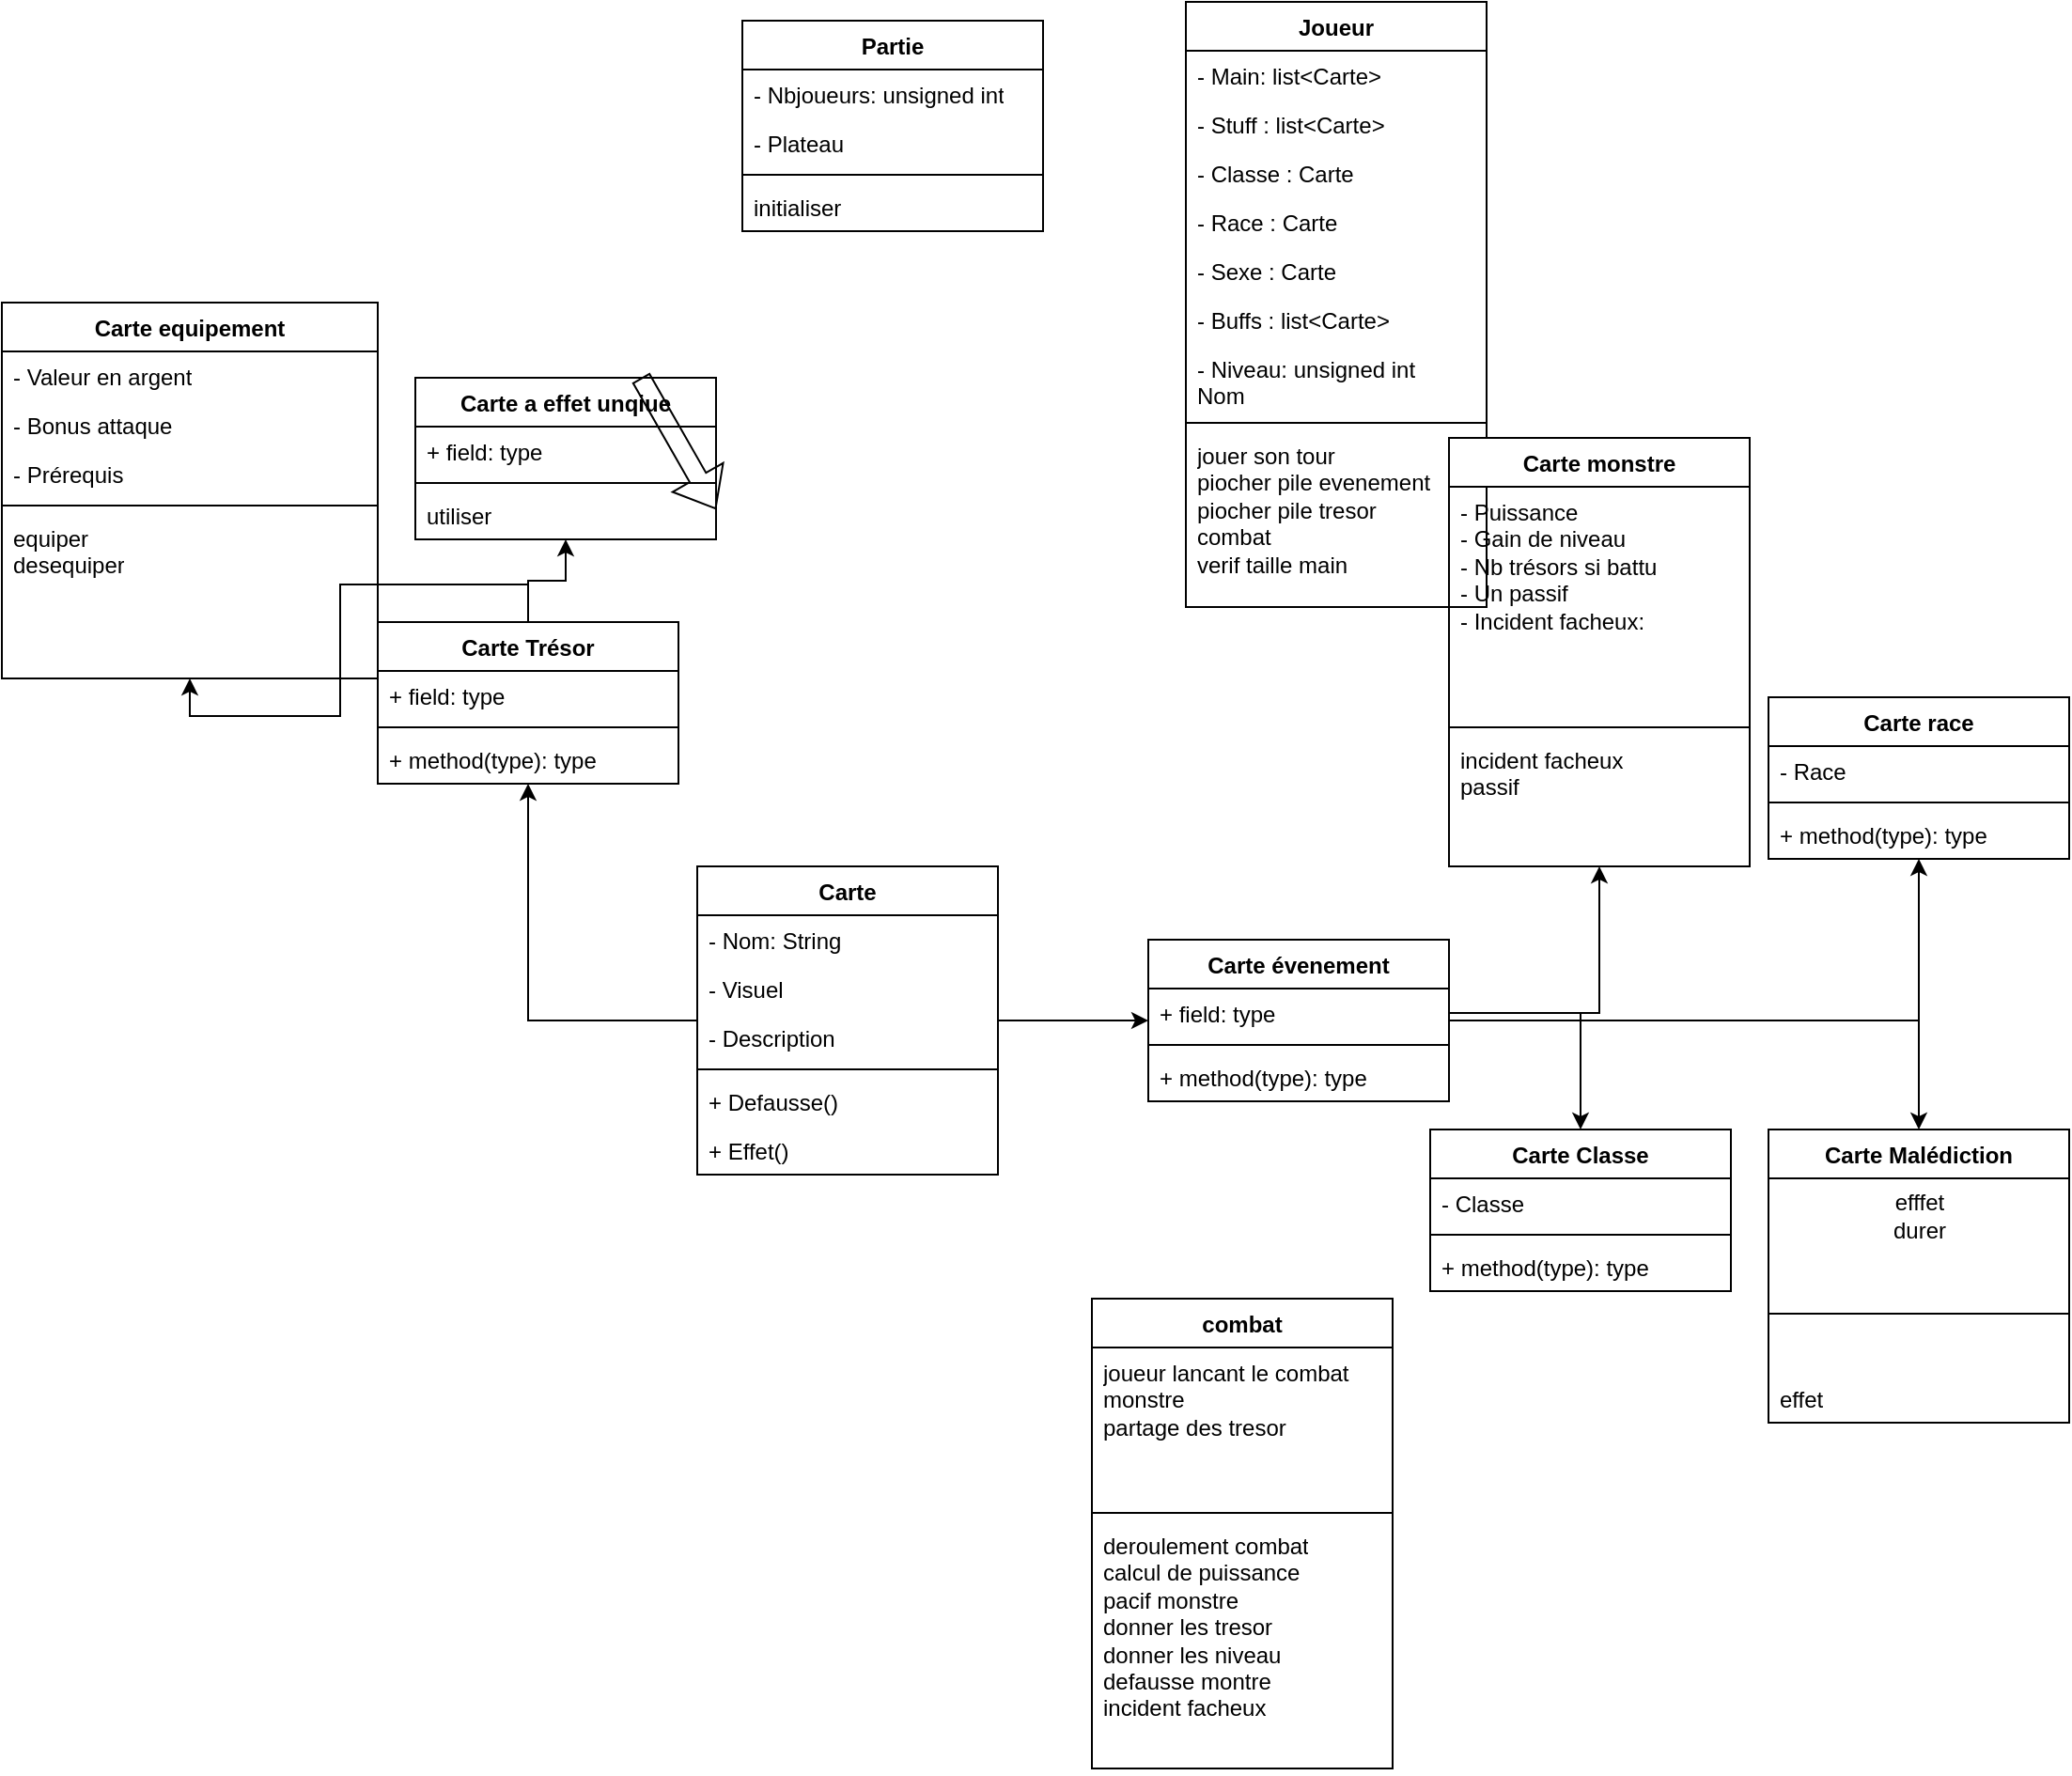 <mxfile version="21.0.8" type="device"><diagram id="C5RBs43oDa-KdzZeNtuy" name="Page-1"><mxGraphModel dx="1621" dy="494" grid="1" gridSize="10" guides="1" tooltips="1" connect="1" arrows="1" fold="1" page="1" pageScale="1" pageWidth="827" pageHeight="1169" math="0" shadow="0"><root><mxCell id="WIyWlLk6GJQsqaUBKTNV-0"/><mxCell id="WIyWlLk6GJQsqaUBKTNV-1" parent="WIyWlLk6GJQsqaUBKTNV-0"/><mxCell id="HWRYrcjjXOcNsMm2Y1wa-0" value="Partie" style="swimlane;fontStyle=1;align=center;verticalAlign=top;childLayout=stackLayout;horizontal=1;startSize=26;horizontalStack=0;resizeParent=1;resizeParentMax=0;resizeLast=0;collapsible=1;marginBottom=0;whiteSpace=wrap;html=1;" parent="WIyWlLk6GJQsqaUBKTNV-1" vertex="1"><mxGeometry x="254" y="100" width="160" height="112" as="geometry"/></mxCell><mxCell id="HWRYrcjjXOcNsMm2Y1wa-1" value="- Nbjoueurs: unsigned int" style="text;strokeColor=none;fillColor=none;align=left;verticalAlign=top;spacingLeft=4;spacingRight=4;overflow=hidden;rotatable=0;points=[[0,0.5],[1,0.5]];portConstraint=eastwest;whiteSpace=wrap;html=1;" parent="HWRYrcjjXOcNsMm2Y1wa-0" vertex="1"><mxGeometry y="26" width="160" height="26" as="geometry"/></mxCell><mxCell id="HWRYrcjjXOcNsMm2Y1wa-5" value="- Plateau" style="text;strokeColor=none;fillColor=none;align=left;verticalAlign=top;spacingLeft=4;spacingRight=4;overflow=hidden;rotatable=0;points=[[0,0.5],[1,0.5]];portConstraint=eastwest;whiteSpace=wrap;html=1;" parent="HWRYrcjjXOcNsMm2Y1wa-0" vertex="1"><mxGeometry y="52" width="160" height="26" as="geometry"/></mxCell><mxCell id="HWRYrcjjXOcNsMm2Y1wa-2" value="" style="line;strokeWidth=1;fillColor=none;align=left;verticalAlign=middle;spacingTop=-1;spacingLeft=3;spacingRight=3;rotatable=0;labelPosition=right;points=[];portConstraint=eastwest;strokeColor=inherit;" parent="HWRYrcjjXOcNsMm2Y1wa-0" vertex="1"><mxGeometry y="78" width="160" height="8" as="geometry"/></mxCell><mxCell id="HWRYrcjjXOcNsMm2Y1wa-3" value="&lt;div&gt;initialiser&lt;/div&gt;&lt;div&gt;&lt;br&gt;&lt;/div&gt;" style="text;strokeColor=none;fillColor=none;align=left;verticalAlign=top;spacingLeft=4;spacingRight=4;overflow=hidden;rotatable=0;points=[[0,0.5],[1,0.5]];portConstraint=eastwest;whiteSpace=wrap;html=1;" parent="HWRYrcjjXOcNsMm2Y1wa-0" vertex="1"><mxGeometry y="86" width="160" height="26" as="geometry"/></mxCell><mxCell id="HWRYrcjjXOcNsMm2Y1wa-6" value="Joueur" style="swimlane;fontStyle=1;align=center;verticalAlign=top;childLayout=stackLayout;horizontal=1;startSize=26;horizontalStack=0;resizeParent=1;resizeParentMax=0;resizeLast=0;collapsible=1;marginBottom=0;whiteSpace=wrap;html=1;" parent="WIyWlLk6GJQsqaUBKTNV-1" vertex="1"><mxGeometry x="490" y="90" width="160" height="322" as="geometry"/></mxCell><mxCell id="HWRYrcjjXOcNsMm2Y1wa-7" value="- Main: list&amp;lt;Carte&amp;gt;" style="text;strokeColor=none;fillColor=none;align=left;verticalAlign=top;spacingLeft=4;spacingRight=4;overflow=hidden;rotatable=0;points=[[0,0.5],[1,0.5]];portConstraint=eastwest;whiteSpace=wrap;html=1;" parent="HWRYrcjjXOcNsMm2Y1wa-6" vertex="1"><mxGeometry y="26" width="160" height="26" as="geometry"/></mxCell><mxCell id="HWRYrcjjXOcNsMm2Y1wa-10" value="- Stuff : list&amp;lt;Carte&amp;gt;" style="text;strokeColor=none;fillColor=none;align=left;verticalAlign=top;spacingLeft=4;spacingRight=4;overflow=hidden;rotatable=0;points=[[0,0.5],[1,0.5]];portConstraint=eastwest;whiteSpace=wrap;html=1;" parent="HWRYrcjjXOcNsMm2Y1wa-6" vertex="1"><mxGeometry y="52" width="160" height="26" as="geometry"/></mxCell><mxCell id="HWRYrcjjXOcNsMm2Y1wa-11" value="- Classe : Carte" style="text;strokeColor=none;fillColor=none;align=left;verticalAlign=top;spacingLeft=4;spacingRight=4;overflow=hidden;rotatable=0;points=[[0,0.5],[1,0.5]];portConstraint=eastwest;whiteSpace=wrap;html=1;" parent="HWRYrcjjXOcNsMm2Y1wa-6" vertex="1"><mxGeometry y="78" width="160" height="26" as="geometry"/></mxCell><mxCell id="HWRYrcjjXOcNsMm2Y1wa-12" value="- Race : Carte" style="text;strokeColor=none;fillColor=none;align=left;verticalAlign=top;spacingLeft=4;spacingRight=4;overflow=hidden;rotatable=0;points=[[0,0.5],[1,0.5]];portConstraint=eastwest;whiteSpace=wrap;html=1;" parent="HWRYrcjjXOcNsMm2Y1wa-6" vertex="1"><mxGeometry y="104" width="160" height="26" as="geometry"/></mxCell><mxCell id="HWRYrcjjXOcNsMm2Y1wa-13" value="- Sexe : Carte" style="text;strokeColor=none;fillColor=none;align=left;verticalAlign=top;spacingLeft=4;spacingRight=4;overflow=hidden;rotatable=0;points=[[0,0.5],[1,0.5]];portConstraint=eastwest;whiteSpace=wrap;html=1;" parent="HWRYrcjjXOcNsMm2Y1wa-6" vertex="1"><mxGeometry y="130" width="160" height="26" as="geometry"/></mxCell><mxCell id="HWRYrcjjXOcNsMm2Y1wa-14" value="- Buffs : list&amp;lt;Carte&amp;gt;" style="text;strokeColor=none;fillColor=none;align=left;verticalAlign=top;spacingLeft=4;spacingRight=4;overflow=hidden;rotatable=0;points=[[0,0.5],[1,0.5]];portConstraint=eastwest;whiteSpace=wrap;html=1;" parent="HWRYrcjjXOcNsMm2Y1wa-6" vertex="1"><mxGeometry y="156" width="160" height="26" as="geometry"/></mxCell><mxCell id="HWRYrcjjXOcNsMm2Y1wa-15" value="&lt;div&gt;- Niveau: unsigned int&lt;/div&gt;&lt;div&gt;Nom&lt;br&gt;&lt;/div&gt;" style="text;strokeColor=none;fillColor=none;align=left;verticalAlign=top;spacingLeft=4;spacingRight=4;overflow=hidden;rotatable=0;points=[[0,0.5],[1,0.5]];portConstraint=eastwest;whiteSpace=wrap;html=1;" parent="HWRYrcjjXOcNsMm2Y1wa-6" vertex="1"><mxGeometry y="182" width="160" height="38" as="geometry"/></mxCell><mxCell id="HWRYrcjjXOcNsMm2Y1wa-8" value="" style="line;strokeWidth=1;fillColor=none;align=left;verticalAlign=middle;spacingTop=-1;spacingLeft=3;spacingRight=3;rotatable=0;labelPosition=right;points=[];portConstraint=eastwest;strokeColor=inherit;" parent="HWRYrcjjXOcNsMm2Y1wa-6" vertex="1"><mxGeometry y="220" width="160" height="8" as="geometry"/></mxCell><mxCell id="HWRYrcjjXOcNsMm2Y1wa-9" value="&lt;div&gt;jouer son tour&lt;br&gt;&lt;/div&gt;&lt;div&gt;piocher pile evenement&lt;/div&gt;&lt;div&gt;piocher pile tresor&lt;/div&gt;&lt;div&gt;combat&lt;/div&gt;&lt;div&gt;verif taille main&lt;br&gt;&lt;/div&gt;" style="text;strokeColor=none;fillColor=none;align=left;verticalAlign=top;spacingLeft=4;spacingRight=4;overflow=hidden;rotatable=0;points=[[0,0.5],[1,0.5]];portConstraint=eastwest;whiteSpace=wrap;html=1;" parent="HWRYrcjjXOcNsMm2Y1wa-6" vertex="1"><mxGeometry y="228" width="160" height="94" as="geometry"/></mxCell><mxCell id="HWRYrcjjXOcNsMm2Y1wa-25" style="edgeStyle=orthogonalEdgeStyle;rounded=0;orthogonalLoop=1;jettySize=auto;html=1;" parent="WIyWlLk6GJQsqaUBKTNV-1" source="HWRYrcjjXOcNsMm2Y1wa-16" target="HWRYrcjjXOcNsMm2Y1wa-21" edge="1"><mxGeometry relative="1" as="geometry"/></mxCell><mxCell id="HWRYrcjjXOcNsMm2Y1wa-45" style="edgeStyle=orthogonalEdgeStyle;rounded=0;orthogonalLoop=1;jettySize=auto;html=1;" parent="WIyWlLk6GJQsqaUBKTNV-1" source="HWRYrcjjXOcNsMm2Y1wa-16" target="HWRYrcjjXOcNsMm2Y1wa-41" edge="1"><mxGeometry relative="1" as="geometry"/></mxCell><mxCell id="HWRYrcjjXOcNsMm2Y1wa-16" value="Carte" style="swimlane;fontStyle=1;align=center;verticalAlign=top;childLayout=stackLayout;horizontal=1;startSize=26;horizontalStack=0;resizeParent=1;resizeParentMax=0;resizeLast=0;collapsible=1;marginBottom=0;whiteSpace=wrap;html=1;" parent="WIyWlLk6GJQsqaUBKTNV-1" vertex="1"><mxGeometry x="230" y="550" width="160" height="164" as="geometry"/></mxCell><mxCell id="HWRYrcjjXOcNsMm2Y1wa-17" value="- Nom: String" style="text;strokeColor=none;fillColor=none;align=left;verticalAlign=top;spacingLeft=4;spacingRight=4;overflow=hidden;rotatable=0;points=[[0,0.5],[1,0.5]];portConstraint=eastwest;whiteSpace=wrap;html=1;" parent="HWRYrcjjXOcNsMm2Y1wa-16" vertex="1"><mxGeometry y="26" width="160" height="26" as="geometry"/></mxCell><mxCell id="HWRYrcjjXOcNsMm2Y1wa-20" value="- Visuel" style="text;strokeColor=none;fillColor=none;align=left;verticalAlign=top;spacingLeft=4;spacingRight=4;overflow=hidden;rotatable=0;points=[[0,0.5],[1,0.5]];portConstraint=eastwest;whiteSpace=wrap;html=1;" parent="HWRYrcjjXOcNsMm2Y1wa-16" vertex="1"><mxGeometry y="52" width="160" height="26" as="geometry"/></mxCell><mxCell id="HWRYrcjjXOcNsMm2Y1wa-36" value="- Description" style="text;strokeColor=none;fillColor=none;align=left;verticalAlign=top;spacingLeft=4;spacingRight=4;overflow=hidden;rotatable=0;points=[[0,0.5],[1,0.5]];portConstraint=eastwest;whiteSpace=wrap;html=1;" parent="HWRYrcjjXOcNsMm2Y1wa-16" vertex="1"><mxGeometry y="78" width="160" height="26" as="geometry"/></mxCell><mxCell id="HWRYrcjjXOcNsMm2Y1wa-18" value="" style="line;strokeWidth=1;fillColor=none;align=left;verticalAlign=middle;spacingTop=-1;spacingLeft=3;spacingRight=3;rotatable=0;labelPosition=right;points=[];portConstraint=eastwest;strokeColor=inherit;" parent="HWRYrcjjXOcNsMm2Y1wa-16" vertex="1"><mxGeometry y="104" width="160" height="8" as="geometry"/></mxCell><mxCell id="HWRYrcjjXOcNsMm2Y1wa-19" value="+ Defausse()" style="text;strokeColor=none;fillColor=none;align=left;verticalAlign=top;spacingLeft=4;spacingRight=4;overflow=hidden;rotatable=0;points=[[0,0.5],[1,0.5]];portConstraint=eastwest;whiteSpace=wrap;html=1;" parent="HWRYrcjjXOcNsMm2Y1wa-16" vertex="1"><mxGeometry y="112" width="160" height="26" as="geometry"/></mxCell><mxCell id="HWRYrcjjXOcNsMm2Y1wa-39" value="+ Effet()" style="text;strokeColor=none;fillColor=none;align=left;verticalAlign=top;spacingLeft=4;spacingRight=4;overflow=hidden;rotatable=0;points=[[0,0.5],[1,0.5]];portConstraint=eastwest;whiteSpace=wrap;html=1;" parent="HWRYrcjjXOcNsMm2Y1wa-16" vertex="1"><mxGeometry y="138" width="160" height="26" as="geometry"/></mxCell><mxCell id="HWRYrcjjXOcNsMm2Y1wa-30" style="edgeStyle=orthogonalEdgeStyle;rounded=0;orthogonalLoop=1;jettySize=auto;html=1;" parent="WIyWlLk6GJQsqaUBKTNV-1" source="HWRYrcjjXOcNsMm2Y1wa-21" target="HWRYrcjjXOcNsMm2Y1wa-26" edge="1"><mxGeometry relative="1" as="geometry"/></mxCell><mxCell id="HWRYrcjjXOcNsMm2Y1wa-35" style="edgeStyle=orthogonalEdgeStyle;rounded=0;orthogonalLoop=1;jettySize=auto;html=1;" parent="WIyWlLk6GJQsqaUBKTNV-1" source="HWRYrcjjXOcNsMm2Y1wa-21" target="HWRYrcjjXOcNsMm2Y1wa-31" edge="1"><mxGeometry relative="1" as="geometry"/></mxCell><mxCell id="HWRYrcjjXOcNsMm2Y1wa-21" value="Carte Trésor" style="swimlane;fontStyle=1;align=center;verticalAlign=top;childLayout=stackLayout;horizontal=1;startSize=26;horizontalStack=0;resizeParent=1;resizeParentMax=0;resizeLast=0;collapsible=1;marginBottom=0;whiteSpace=wrap;html=1;" parent="WIyWlLk6GJQsqaUBKTNV-1" vertex="1"><mxGeometry x="60" y="420" width="160" height="86" as="geometry"/></mxCell><mxCell id="HWRYrcjjXOcNsMm2Y1wa-22" value="+ field: type" style="text;strokeColor=none;fillColor=none;align=left;verticalAlign=top;spacingLeft=4;spacingRight=4;overflow=hidden;rotatable=0;points=[[0,0.5],[1,0.5]];portConstraint=eastwest;whiteSpace=wrap;html=1;" parent="HWRYrcjjXOcNsMm2Y1wa-21" vertex="1"><mxGeometry y="26" width="160" height="26" as="geometry"/></mxCell><mxCell id="HWRYrcjjXOcNsMm2Y1wa-23" value="" style="line;strokeWidth=1;fillColor=none;align=left;verticalAlign=middle;spacingTop=-1;spacingLeft=3;spacingRight=3;rotatable=0;labelPosition=right;points=[];portConstraint=eastwest;strokeColor=inherit;" parent="HWRYrcjjXOcNsMm2Y1wa-21" vertex="1"><mxGeometry y="52" width="160" height="8" as="geometry"/></mxCell><mxCell id="HWRYrcjjXOcNsMm2Y1wa-24" value="+ method(type): type" style="text;strokeColor=none;fillColor=none;align=left;verticalAlign=top;spacingLeft=4;spacingRight=4;overflow=hidden;rotatable=0;points=[[0,0.5],[1,0.5]];portConstraint=eastwest;whiteSpace=wrap;html=1;" parent="HWRYrcjjXOcNsMm2Y1wa-21" vertex="1"><mxGeometry y="60" width="160" height="26" as="geometry"/></mxCell><mxCell id="HWRYrcjjXOcNsMm2Y1wa-26" value="Carte equipement" style="swimlane;fontStyle=1;align=center;verticalAlign=top;childLayout=stackLayout;horizontal=1;startSize=26;horizontalStack=0;resizeParent=1;resizeParentMax=0;resizeLast=0;collapsible=1;marginBottom=0;whiteSpace=wrap;html=1;" parent="WIyWlLk6GJQsqaUBKTNV-1" vertex="1"><mxGeometry x="-140" y="250" width="200" height="200" as="geometry"/></mxCell><mxCell id="HWRYrcjjXOcNsMm2Y1wa-27" value="- Valeur en argent" style="text;strokeColor=none;fillColor=none;align=left;verticalAlign=top;spacingLeft=4;spacingRight=4;overflow=hidden;rotatable=0;points=[[0,0.5],[1,0.5]];portConstraint=eastwest;whiteSpace=wrap;html=1;" parent="HWRYrcjjXOcNsMm2Y1wa-26" vertex="1"><mxGeometry y="26" width="200" height="26" as="geometry"/></mxCell><mxCell id="HWRYrcjjXOcNsMm2Y1wa-37" value="- Bonus attaque" style="text;strokeColor=none;fillColor=none;align=left;verticalAlign=top;spacingLeft=4;spacingRight=4;overflow=hidden;rotatable=0;points=[[0,0.5],[1,0.5]];portConstraint=eastwest;whiteSpace=wrap;html=1;" parent="HWRYrcjjXOcNsMm2Y1wa-26" vertex="1"><mxGeometry y="52" width="200" height="26" as="geometry"/></mxCell><mxCell id="HWRYrcjjXOcNsMm2Y1wa-38" value="- Prérequis" style="text;strokeColor=none;fillColor=none;align=left;verticalAlign=top;spacingLeft=4;spacingRight=4;overflow=hidden;rotatable=0;points=[[0,0.5],[1,0.5]];portConstraint=eastwest;whiteSpace=wrap;html=1;" parent="HWRYrcjjXOcNsMm2Y1wa-26" vertex="1"><mxGeometry y="78" width="200" height="26" as="geometry"/></mxCell><mxCell id="HWRYrcjjXOcNsMm2Y1wa-28" value="" style="line;strokeWidth=1;fillColor=none;align=left;verticalAlign=middle;spacingTop=-1;spacingLeft=3;spacingRight=3;rotatable=0;labelPosition=right;points=[];portConstraint=eastwest;strokeColor=inherit;" parent="HWRYrcjjXOcNsMm2Y1wa-26" vertex="1"><mxGeometry y="104" width="200" height="8" as="geometry"/></mxCell><mxCell id="HWRYrcjjXOcNsMm2Y1wa-29" value="&lt;div&gt;equiper&lt;/div&gt;&lt;div&gt;desequiper&lt;/div&gt;&lt;div&gt;&lt;br&gt;&lt;/div&gt;" style="text;strokeColor=none;fillColor=none;align=left;verticalAlign=top;spacingLeft=4;spacingRight=4;overflow=hidden;rotatable=0;points=[[0,0.5],[1,0.5]];portConstraint=eastwest;whiteSpace=wrap;html=1;" parent="HWRYrcjjXOcNsMm2Y1wa-26" vertex="1"><mxGeometry y="112" width="200" height="88" as="geometry"/></mxCell><mxCell id="HWRYrcjjXOcNsMm2Y1wa-31" value="Carte a effet unqiue" style="swimlane;fontStyle=1;align=center;verticalAlign=top;childLayout=stackLayout;horizontal=1;startSize=26;horizontalStack=0;resizeParent=1;resizeParentMax=0;resizeLast=0;collapsible=1;marginBottom=0;whiteSpace=wrap;html=1;" parent="WIyWlLk6GJQsqaUBKTNV-1" vertex="1"><mxGeometry x="80" y="290" width="160" height="86" as="geometry"><mxRectangle x="80" y="290" width="150" height="30" as="alternateBounds"/></mxGeometry></mxCell><mxCell id="HWRYrcjjXOcNsMm2Y1wa-32" value="+ field: type" style="text;strokeColor=none;fillColor=none;align=left;verticalAlign=top;spacingLeft=4;spacingRight=4;overflow=hidden;rotatable=0;points=[[0,0.5],[1,0.5]];portConstraint=eastwest;whiteSpace=wrap;html=1;" parent="HWRYrcjjXOcNsMm2Y1wa-31" vertex="1"><mxGeometry y="26" width="160" height="26" as="geometry"/></mxCell><mxCell id="HWRYrcjjXOcNsMm2Y1wa-33" value="" style="line;strokeWidth=1;fillColor=none;align=left;verticalAlign=middle;spacingTop=-1;spacingLeft=3;spacingRight=3;rotatable=0;labelPosition=right;points=[];portConstraint=eastwest;strokeColor=inherit;" parent="HWRYrcjjXOcNsMm2Y1wa-31" vertex="1"><mxGeometry y="52" width="160" height="8" as="geometry"/></mxCell><mxCell id="HWRYrcjjXOcNsMm2Y1wa-34" value="utiliser" style="text;strokeColor=none;fillColor=none;align=left;verticalAlign=top;spacingLeft=4;spacingRight=4;overflow=hidden;rotatable=0;points=[[0,0.5],[1,0.5]];portConstraint=eastwest;whiteSpace=wrap;html=1;" parent="HWRYrcjjXOcNsMm2Y1wa-31" vertex="1"><mxGeometry y="60" width="160" height="26" as="geometry"/></mxCell><mxCell id="HWRYrcjjXOcNsMm2Y1wa-63" style="edgeStyle=orthogonalEdgeStyle;rounded=0;orthogonalLoop=1;jettySize=auto;html=1;" parent="WIyWlLk6GJQsqaUBKTNV-1" source="HWRYrcjjXOcNsMm2Y1wa-41" target="HWRYrcjjXOcNsMm2Y1wa-50" edge="1"><mxGeometry relative="1" as="geometry"/></mxCell><mxCell id="HWRYrcjjXOcNsMm2Y1wa-64" style="edgeStyle=orthogonalEdgeStyle;rounded=0;orthogonalLoop=1;jettySize=auto;html=1;" parent="WIyWlLk6GJQsqaUBKTNV-1" source="HWRYrcjjXOcNsMm2Y1wa-41" target="HWRYrcjjXOcNsMm2Y1wa-58" edge="1"><mxGeometry relative="1" as="geometry"/></mxCell><mxCell id="HWRYrcjjXOcNsMm2Y1wa-41" value="Carte évenement" style="swimlane;fontStyle=1;align=center;verticalAlign=top;childLayout=stackLayout;horizontal=1;startSize=26;horizontalStack=0;resizeParent=1;resizeParentMax=0;resizeLast=0;collapsible=1;marginBottom=0;whiteSpace=wrap;html=1;" parent="WIyWlLk6GJQsqaUBKTNV-1" vertex="1"><mxGeometry x="470" y="589" width="160" height="86" as="geometry"/></mxCell><mxCell id="HWRYrcjjXOcNsMm2Y1wa-42" value="+ field: type" style="text;strokeColor=none;fillColor=none;align=left;verticalAlign=top;spacingLeft=4;spacingRight=4;overflow=hidden;rotatable=0;points=[[0,0.5],[1,0.5]];portConstraint=eastwest;whiteSpace=wrap;html=1;" parent="HWRYrcjjXOcNsMm2Y1wa-41" vertex="1"><mxGeometry y="26" width="160" height="26" as="geometry"/></mxCell><mxCell id="HWRYrcjjXOcNsMm2Y1wa-43" value="" style="line;strokeWidth=1;fillColor=none;align=left;verticalAlign=middle;spacingTop=-1;spacingLeft=3;spacingRight=3;rotatable=0;labelPosition=right;points=[];portConstraint=eastwest;strokeColor=inherit;" parent="HWRYrcjjXOcNsMm2Y1wa-41" vertex="1"><mxGeometry y="52" width="160" height="8" as="geometry"/></mxCell><mxCell id="HWRYrcjjXOcNsMm2Y1wa-44" value="+ method(type): type" style="text;strokeColor=none;fillColor=none;align=left;verticalAlign=top;spacingLeft=4;spacingRight=4;overflow=hidden;rotatable=0;points=[[0,0.5],[1,0.5]];portConstraint=eastwest;whiteSpace=wrap;html=1;" parent="HWRYrcjjXOcNsMm2Y1wa-41" vertex="1"><mxGeometry y="60" width="160" height="26" as="geometry"/></mxCell><mxCell id="HWRYrcjjXOcNsMm2Y1wa-46" value="Carte monstre" style="swimlane;fontStyle=1;align=center;verticalAlign=top;childLayout=stackLayout;horizontal=1;startSize=26;horizontalStack=0;resizeParent=1;resizeParentMax=0;resizeLast=0;collapsible=1;marginBottom=0;whiteSpace=wrap;html=1;" parent="WIyWlLk6GJQsqaUBKTNV-1" vertex="1"><mxGeometry x="630" y="322" width="160" height="228" as="geometry"/></mxCell><mxCell id="HWRYrcjjXOcNsMm2Y1wa-47" value="- Puissance&lt;br&gt;- Gain de niveau&lt;br&gt;- Nb trésors si battu&lt;br&gt;- Un passif&lt;br&gt;- Incident facheux:" style="text;strokeColor=none;fillColor=none;align=left;verticalAlign=top;spacingLeft=4;spacingRight=4;overflow=hidden;rotatable=0;points=[[0,0.5],[1,0.5]];portConstraint=eastwest;whiteSpace=wrap;html=1;" parent="HWRYrcjjXOcNsMm2Y1wa-46" vertex="1"><mxGeometry y="26" width="160" height="124" as="geometry"/></mxCell><mxCell id="HWRYrcjjXOcNsMm2Y1wa-48" value="" style="line;strokeWidth=1;fillColor=none;align=left;verticalAlign=middle;spacingTop=-1;spacingLeft=3;spacingRight=3;rotatable=0;labelPosition=right;points=[];portConstraint=eastwest;strokeColor=inherit;" parent="HWRYrcjjXOcNsMm2Y1wa-46" vertex="1"><mxGeometry y="150" width="160" height="8" as="geometry"/></mxCell><mxCell id="HWRYrcjjXOcNsMm2Y1wa-49" value="&lt;div&gt;incident facheux&lt;/div&gt;passif" style="text;strokeColor=none;fillColor=none;align=left;verticalAlign=top;spacingLeft=4;spacingRight=4;overflow=hidden;rotatable=0;points=[[0,0.5],[1,0.5]];portConstraint=eastwest;whiteSpace=wrap;html=1;" parent="HWRYrcjjXOcNsMm2Y1wa-46" vertex="1"><mxGeometry y="158" width="160" height="70" as="geometry"/></mxCell><mxCell id="HWRYrcjjXOcNsMm2Y1wa-50" value="Carte Malédiction" style="swimlane;fontStyle=1;align=center;verticalAlign=top;childLayout=stackLayout;horizontal=1;startSize=26;horizontalStack=0;resizeParent=1;resizeParentMax=0;resizeLast=0;collapsible=1;marginBottom=0;whiteSpace=wrap;html=1;" parent="WIyWlLk6GJQsqaUBKTNV-1" vertex="1"><mxGeometry x="800" y="690" width="160" height="156" as="geometry"/></mxCell><mxCell id="TbxGWPx1K_8653AhQlr2-5" value="&lt;div&gt;efffet&lt;/div&gt;&lt;div&gt;durer&lt;/div&gt;" style="text;html=1;align=center;verticalAlign=middle;resizable=0;points=[];autosize=1;strokeColor=none;fillColor=none;" vertex="1" parent="HWRYrcjjXOcNsMm2Y1wa-50"><mxGeometry y="26" width="160" height="40" as="geometry"/></mxCell><mxCell id="HWRYrcjjXOcNsMm2Y1wa-52" value="" style="line;strokeWidth=1;fillColor=none;align=left;verticalAlign=middle;spacingTop=-1;spacingLeft=3;spacingRight=3;rotatable=0;labelPosition=right;points=[];portConstraint=eastwest;strokeColor=inherit;" parent="HWRYrcjjXOcNsMm2Y1wa-50" vertex="1"><mxGeometry y="66" width="160" height="64" as="geometry"/></mxCell><mxCell id="HWRYrcjjXOcNsMm2Y1wa-53" value="&lt;div&gt;effet&lt;/div&gt;" style="text;strokeColor=none;fillColor=none;align=left;verticalAlign=top;spacingLeft=4;spacingRight=4;overflow=hidden;rotatable=0;points=[[0,0.5],[1,0.5]];portConstraint=eastwest;whiteSpace=wrap;html=1;" parent="HWRYrcjjXOcNsMm2Y1wa-50" vertex="1"><mxGeometry y="130" width="160" height="26" as="geometry"/></mxCell><mxCell id="HWRYrcjjXOcNsMm2Y1wa-54" value="Carte Classe" style="swimlane;fontStyle=1;align=center;verticalAlign=top;childLayout=stackLayout;horizontal=1;startSize=26;horizontalStack=0;resizeParent=1;resizeParentMax=0;resizeLast=0;collapsible=1;marginBottom=0;whiteSpace=wrap;html=1;" parent="WIyWlLk6GJQsqaUBKTNV-1" vertex="1"><mxGeometry x="620" y="690" width="160" height="86" as="geometry"/></mxCell><mxCell id="HWRYrcjjXOcNsMm2Y1wa-55" value="- Classe" style="text;strokeColor=none;fillColor=none;align=left;verticalAlign=top;spacingLeft=4;spacingRight=4;overflow=hidden;rotatable=0;points=[[0,0.5],[1,0.5]];portConstraint=eastwest;whiteSpace=wrap;html=1;" parent="HWRYrcjjXOcNsMm2Y1wa-54" vertex="1"><mxGeometry y="26" width="160" height="26" as="geometry"/></mxCell><mxCell id="HWRYrcjjXOcNsMm2Y1wa-56" value="" style="line;strokeWidth=1;fillColor=none;align=left;verticalAlign=middle;spacingTop=-1;spacingLeft=3;spacingRight=3;rotatable=0;labelPosition=right;points=[];portConstraint=eastwest;strokeColor=inherit;" parent="HWRYrcjjXOcNsMm2Y1wa-54" vertex="1"><mxGeometry y="52" width="160" height="8" as="geometry"/></mxCell><mxCell id="HWRYrcjjXOcNsMm2Y1wa-57" value="+ method(type): type" style="text;strokeColor=none;fillColor=none;align=left;verticalAlign=top;spacingLeft=4;spacingRight=4;overflow=hidden;rotatable=0;points=[[0,0.5],[1,0.5]];portConstraint=eastwest;whiteSpace=wrap;html=1;" parent="HWRYrcjjXOcNsMm2Y1wa-54" vertex="1"><mxGeometry y="60" width="160" height="26" as="geometry"/></mxCell><mxCell id="HWRYrcjjXOcNsMm2Y1wa-58" value="Carte race" style="swimlane;fontStyle=1;align=center;verticalAlign=top;childLayout=stackLayout;horizontal=1;startSize=26;horizontalStack=0;resizeParent=1;resizeParentMax=0;resizeLast=0;collapsible=1;marginBottom=0;whiteSpace=wrap;html=1;" parent="WIyWlLk6GJQsqaUBKTNV-1" vertex="1"><mxGeometry x="800" y="460" width="160" height="86" as="geometry"/></mxCell><mxCell id="HWRYrcjjXOcNsMm2Y1wa-59" value="- Race&amp;nbsp;" style="text;strokeColor=none;fillColor=none;align=left;verticalAlign=top;spacingLeft=4;spacingRight=4;overflow=hidden;rotatable=0;points=[[0,0.5],[1,0.5]];portConstraint=eastwest;whiteSpace=wrap;html=1;" parent="HWRYrcjjXOcNsMm2Y1wa-58" vertex="1"><mxGeometry y="26" width="160" height="26" as="geometry"/></mxCell><mxCell id="HWRYrcjjXOcNsMm2Y1wa-60" value="" style="line;strokeWidth=1;fillColor=none;align=left;verticalAlign=middle;spacingTop=-1;spacingLeft=3;spacingRight=3;rotatable=0;labelPosition=right;points=[];portConstraint=eastwest;strokeColor=inherit;" parent="HWRYrcjjXOcNsMm2Y1wa-58" vertex="1"><mxGeometry y="52" width="160" height="8" as="geometry"/></mxCell><mxCell id="HWRYrcjjXOcNsMm2Y1wa-61" value="+ method(type): type" style="text;strokeColor=none;fillColor=none;align=left;verticalAlign=top;spacingLeft=4;spacingRight=4;overflow=hidden;rotatable=0;points=[[0,0.5],[1,0.5]];portConstraint=eastwest;whiteSpace=wrap;html=1;" parent="HWRYrcjjXOcNsMm2Y1wa-58" vertex="1"><mxGeometry y="60" width="160" height="26" as="geometry"/></mxCell><mxCell id="HWRYrcjjXOcNsMm2Y1wa-66" style="edgeStyle=orthogonalEdgeStyle;rounded=0;orthogonalLoop=1;jettySize=auto;html=1;" parent="WIyWlLk6GJQsqaUBKTNV-1" source="HWRYrcjjXOcNsMm2Y1wa-42" target="HWRYrcjjXOcNsMm2Y1wa-54" edge="1"><mxGeometry relative="1" as="geometry"/></mxCell><mxCell id="HWRYrcjjXOcNsMm2Y1wa-67" style="edgeStyle=orthogonalEdgeStyle;rounded=0;orthogonalLoop=1;jettySize=auto;html=1;" parent="WIyWlLk6GJQsqaUBKTNV-1" source="HWRYrcjjXOcNsMm2Y1wa-42" target="HWRYrcjjXOcNsMm2Y1wa-46" edge="1"><mxGeometry relative="1" as="geometry"/></mxCell><mxCell id="TbxGWPx1K_8653AhQlr2-0" value="combat" style="swimlane;fontStyle=1;align=center;verticalAlign=top;childLayout=stackLayout;horizontal=1;startSize=26;horizontalStack=0;resizeParent=1;resizeParentMax=0;resizeLast=0;collapsible=1;marginBottom=0;whiteSpace=wrap;html=1;" vertex="1" parent="WIyWlLk6GJQsqaUBKTNV-1"><mxGeometry x="440" y="780" width="160" height="250" as="geometry"/></mxCell><mxCell id="TbxGWPx1K_8653AhQlr2-1" value="&lt;div&gt;joueur lancant le combat&lt;br&gt;&lt;/div&gt;&lt;div&gt;monstre&lt;/div&gt;&lt;div&gt;partage des tresor&lt;br&gt;&lt;/div&gt;" style="text;strokeColor=none;fillColor=none;align=left;verticalAlign=top;spacingLeft=4;spacingRight=4;overflow=hidden;rotatable=0;points=[[0,0.5],[1,0.5]];portConstraint=eastwest;whiteSpace=wrap;html=1;" vertex="1" parent="TbxGWPx1K_8653AhQlr2-0"><mxGeometry y="26" width="160" height="84" as="geometry"/></mxCell><mxCell id="TbxGWPx1K_8653AhQlr2-2" value="" style="line;strokeWidth=1;fillColor=none;align=left;verticalAlign=middle;spacingTop=-1;spacingLeft=3;spacingRight=3;rotatable=0;labelPosition=right;points=[];portConstraint=eastwest;strokeColor=inherit;" vertex="1" parent="TbxGWPx1K_8653AhQlr2-0"><mxGeometry y="110" width="160" height="8" as="geometry"/></mxCell><mxCell id="TbxGWPx1K_8653AhQlr2-3" value="&lt;div&gt;deroulement combat&lt;br&gt;&lt;/div&gt;&lt;div&gt;calcul de puissance&lt;br&gt;&lt;/div&gt;&lt;div&gt;pacif monstre&lt;br&gt;&lt;/div&gt;&lt;div&gt;donner les tresor&lt;/div&gt;&lt;div&gt;donner les niveau&lt;/div&gt;&lt;div&gt;defausse montre&lt;/div&gt;&lt;div&gt;incident facheux&lt;br&gt;&lt;/div&gt;" style="text;strokeColor=none;fillColor=none;align=left;verticalAlign=top;spacingLeft=4;spacingRight=4;overflow=hidden;rotatable=0;points=[[0,0.5],[1,0.5]];portConstraint=eastwest;whiteSpace=wrap;html=1;" vertex="1" parent="TbxGWPx1K_8653AhQlr2-0"><mxGeometry y="118" width="160" height="132" as="geometry"/></mxCell><mxCell id="TbxGWPx1K_8653AhQlr2-15" value="" style="shape=flexArrow;endArrow=classic;html=1;rounded=0;exitX=0.75;exitY=0;exitDx=0;exitDy=0;" edge="1" parent="WIyWlLk6GJQsqaUBKTNV-1" source="HWRYrcjjXOcNsMm2Y1wa-31"><mxGeometry width="50" height="50" relative="1" as="geometry"><mxPoint x="240" y="490" as="sourcePoint"/><mxPoint x="240" y="360" as="targetPoint"/></mxGeometry></mxCell></root></mxGraphModel></diagram></mxfile>